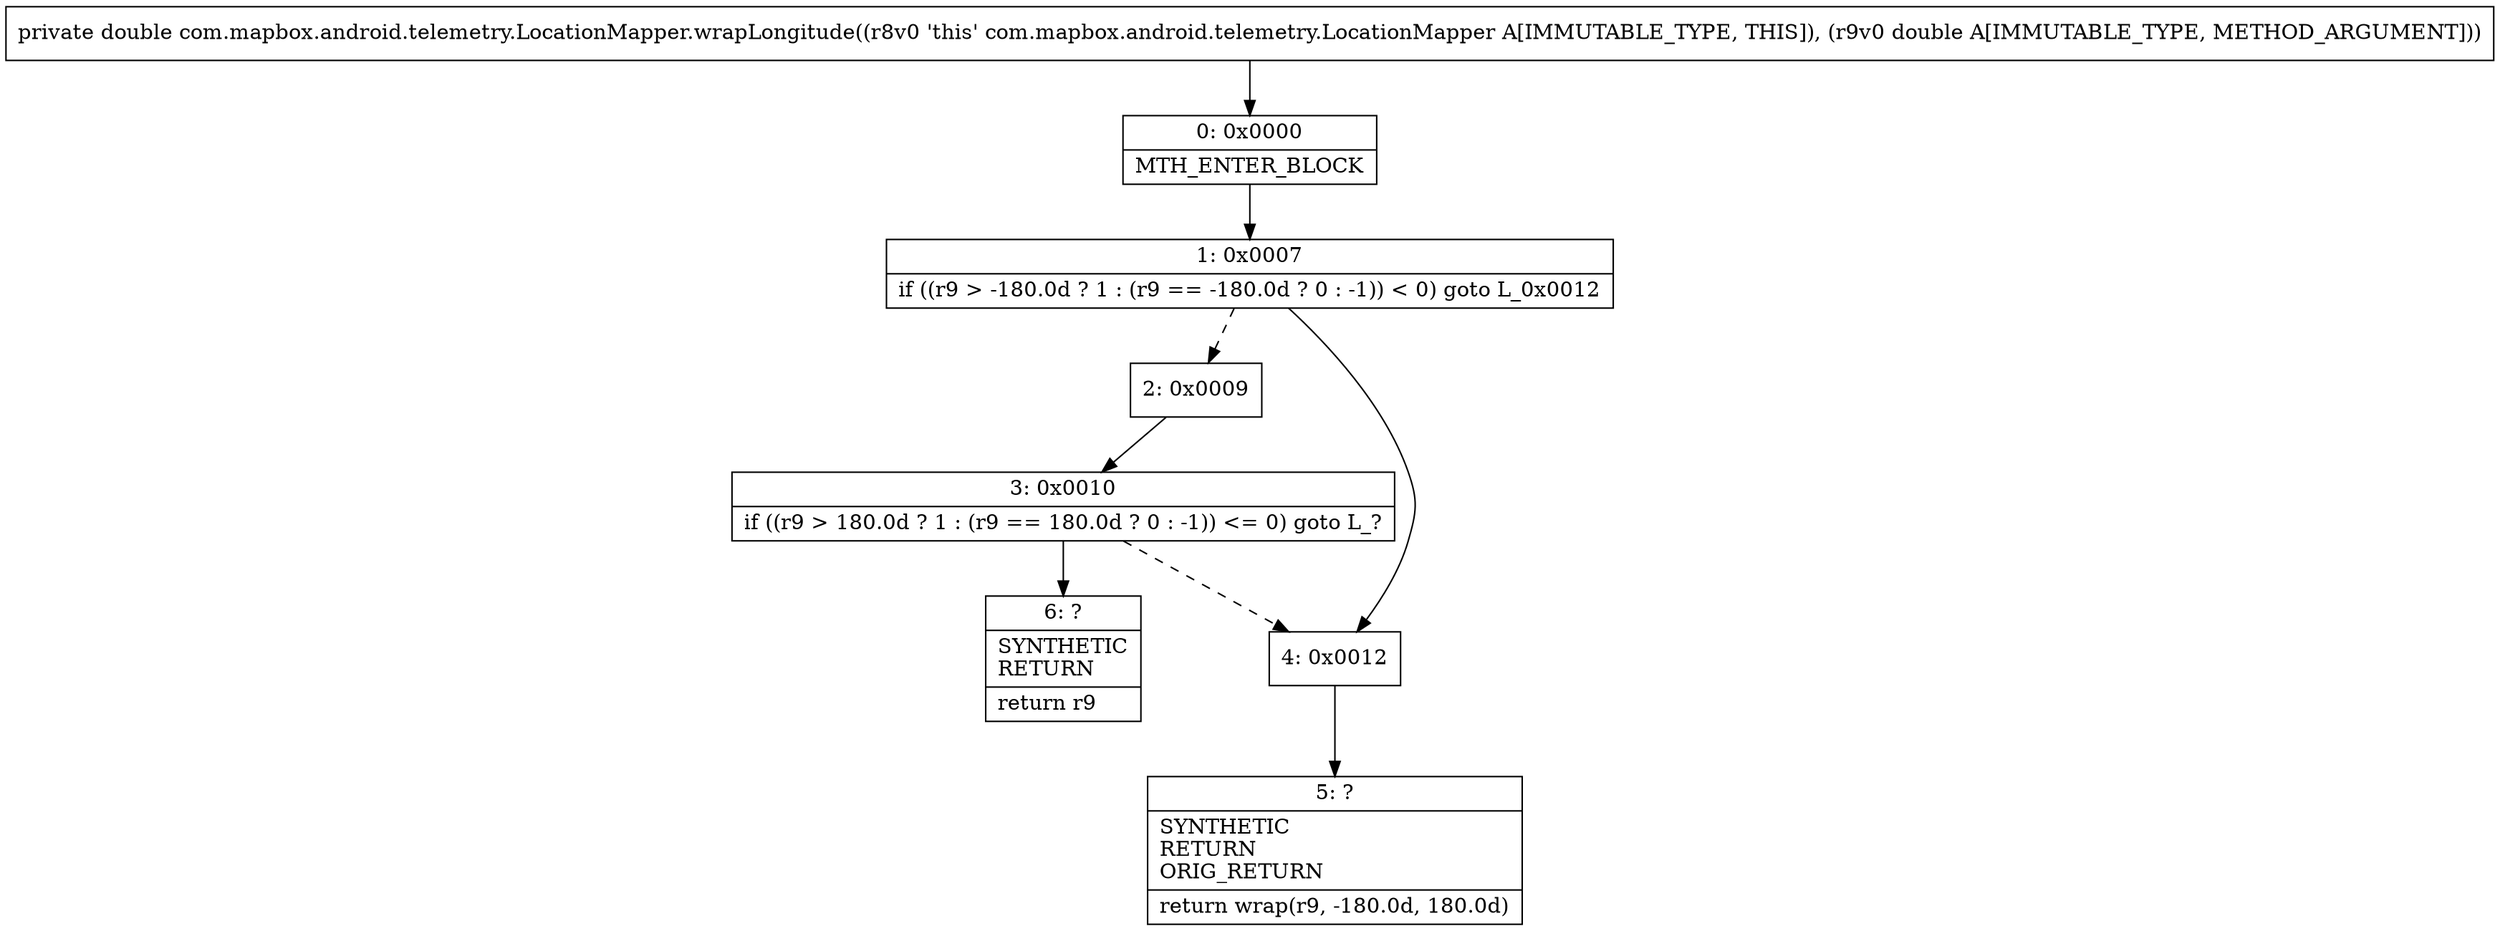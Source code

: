 digraph "CFG forcom.mapbox.android.telemetry.LocationMapper.wrapLongitude(D)D" {
Node_0 [shape=record,label="{0\:\ 0x0000|MTH_ENTER_BLOCK\l}"];
Node_1 [shape=record,label="{1\:\ 0x0007|if ((r9 \> \-180.0d ? 1 : (r9 == \-180.0d ? 0 : \-1)) \< 0) goto L_0x0012\l}"];
Node_2 [shape=record,label="{2\:\ 0x0009}"];
Node_3 [shape=record,label="{3\:\ 0x0010|if ((r9 \> 180.0d ? 1 : (r9 == 180.0d ? 0 : \-1)) \<= 0) goto L_?\l}"];
Node_4 [shape=record,label="{4\:\ 0x0012}"];
Node_5 [shape=record,label="{5\:\ ?|SYNTHETIC\lRETURN\lORIG_RETURN\l|return wrap(r9, \-180.0d, 180.0d)\l}"];
Node_6 [shape=record,label="{6\:\ ?|SYNTHETIC\lRETURN\l|return r9\l}"];
MethodNode[shape=record,label="{private double com.mapbox.android.telemetry.LocationMapper.wrapLongitude((r8v0 'this' com.mapbox.android.telemetry.LocationMapper A[IMMUTABLE_TYPE, THIS]), (r9v0 double A[IMMUTABLE_TYPE, METHOD_ARGUMENT])) }"];
MethodNode -> Node_0;
Node_0 -> Node_1;
Node_1 -> Node_2[style=dashed];
Node_1 -> Node_4;
Node_2 -> Node_3;
Node_3 -> Node_4[style=dashed];
Node_3 -> Node_6;
Node_4 -> Node_5;
}

